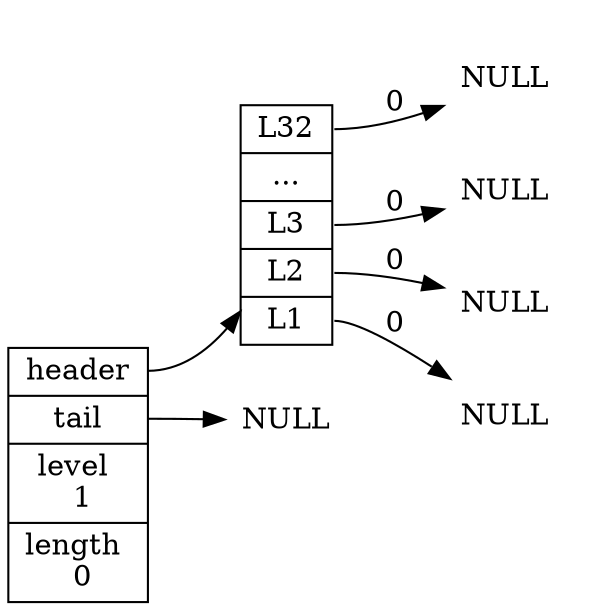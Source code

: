 digraph {

    rankdir = LR;

    node [shape = record, width = "0.5"];

    //

    l [label = " <header> header | <tail> tail | level \n 1 | length \n 0 "];

    tail_null [label = "NULL", shape = plaintext];

    subgraph cluster_nodes {

        style = invisible;

        header [label = " <l32> L32 | ... | <l3> L3 | <l2> L2 | <l1> L1 "];

    }

    subgraph cluster_nulls {

        style = invisible;

        n1 [label = "NULL", shape = plaintext];
        n2 [label = "NULL", shape = plaintext];
        n3 [label = "NULL", shape = plaintext];
        n32 [label = "NULL", shape = plaintext];
    }

    // 

    l:header -> header;
    l:tail -> tail_null;

    header:l1 -> n1 [label = "0"];
    header:l2 -> n2 [label = "0"];
    header:l3 -> n3 [label = "0"];
    header:l32 -> n32 [label = "0"];
}
